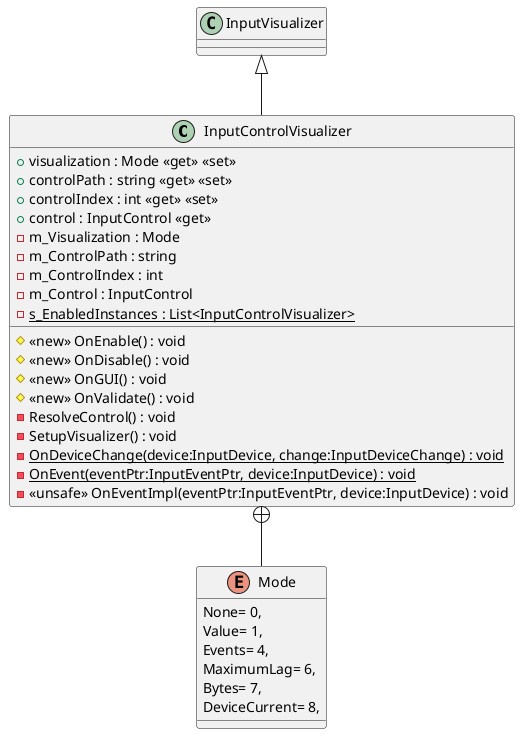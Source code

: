 @startuml
class InputControlVisualizer {
    + visualization : Mode <<get>> <<set>>
    + controlPath : string <<get>> <<set>>
    + controlIndex : int <<get>> <<set>>
    + control : InputControl <<get>>
    # <<new>> OnEnable() : void
    # <<new>> OnDisable() : void
    # <<new>> OnGUI() : void
    # <<new>> OnValidate() : void
    - m_Visualization : Mode
    - m_ControlPath : string
    - m_ControlIndex : int
    - m_Control : InputControl
    - {static} s_EnabledInstances : List<InputControlVisualizer>
    - ResolveControl() : void
    - SetupVisualizer() : void
    - {static} OnDeviceChange(device:InputDevice, change:InputDeviceChange) : void
    - {static} OnEvent(eventPtr:InputEventPtr, device:InputDevice) : void
    - <<unsafe>> OnEventImpl(eventPtr:InputEventPtr, device:InputDevice) : void
}
enum Mode {
    None= 0,
    Value= 1,
    Events= 4,
    MaximumLag= 6,
    Bytes= 7,
    DeviceCurrent= 8,
}
InputVisualizer <|-- InputControlVisualizer
InputControlVisualizer +-- Mode
@enduml
